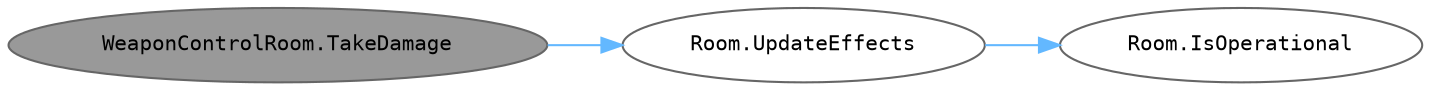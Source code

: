 digraph "WeaponControlRoom.TakeDamage"
{
 // INTERACTIVE_SVG=YES
 // LATEX_PDF_SIZE
  bgcolor="transparent";
  edge [fontname=Helvetica,fontsize=10,labelfontname=Helvetica,labelfontsize=10];
  node [fontname=Helvetica,fontsize=10,fontname=Consolas fontsize=10 style=filled height=0.2 width=0.4 margin=0.1];
  rankdir="LR";
  Node1 [id="Node000001",label="WeaponControlRoom.TakeDamage",height=0.2,width=0.4,color="gray40", fillcolor="grey60", style="filled", fontcolor="black",tooltip="조준석이 피해를 받을 때 호출됩니다. 이펙트를 갱신합니다."];
  Node1 -> Node2 [id="edge1_Node000001_Node000002",color="steelblue1",style="solid",tooltip=" "];
  Node2 [id="Node000002",label="Room.UpdateEffects",height=0.2,width=0.4,color="grey40", fillcolor="white", style="filled",URL="$class_room.html#ae27efaeaba4cd66e7edf0cb42232e131",tooltip="방의 이펙트(색상, 파티클 등)를 업데이트합니다."];
  Node2 -> Node3 [id="edge2_Node000002_Node000003",color="steelblue1",style="solid",tooltip=" "];
  Node3 [id="Node000003",label="Room.IsOperational",height=0.2,width=0.4,color="grey40", fillcolor="white", style="filled",URL="$class_room.html#a0f32e752b4605a8bba077145b76b8e98",tooltip="방이 작동 가능한 상태인지 확인합니다."];
}
